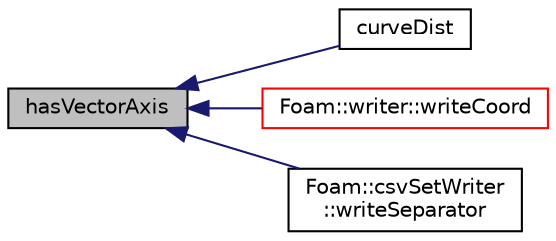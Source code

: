 digraph "hasVectorAxis"
{
  bgcolor="transparent";
  edge [fontname="Helvetica",fontsize="10",labelfontname="Helvetica",labelfontsize="10"];
  node [fontname="Helvetica",fontsize="10",shape=record];
  rankdir="LR";
  Node1 [label="hasVectorAxis",height=0.2,width=0.4,color="black", fillcolor="grey75", style="filled", fontcolor="black"];
  Node1 -> Node2 [dir="back",color="midnightblue",fontsize="10",style="solid",fontname="Helvetica"];
  Node2 [label="curveDist",height=0.2,width=0.4,color="black",URL="$a00408.html#a1788602ced1c9eaf180d99c88047bc02",tooltip="Cumulative distance. "];
  Node1 -> Node3 [dir="back",color="midnightblue",fontsize="10",style="solid",fontname="Helvetica"];
  Node3 [label="Foam::writer::writeCoord",height=0.2,width=0.4,color="red",URL="$a02892.html#a5487911e22a2ad9b33a348ec1a35922c"];
  Node1 -> Node4 [dir="back",color="midnightblue",fontsize="10",style="solid",fontname="Helvetica"];
  Node4 [label="Foam::csvSetWriter\l::writeSeparator",height=0.2,width=0.4,color="black",URL="$a00440.html#ac7b261081467de36fa649adbf2cc949e",tooltip="Writes a separator. Used by write functions. "];
}
